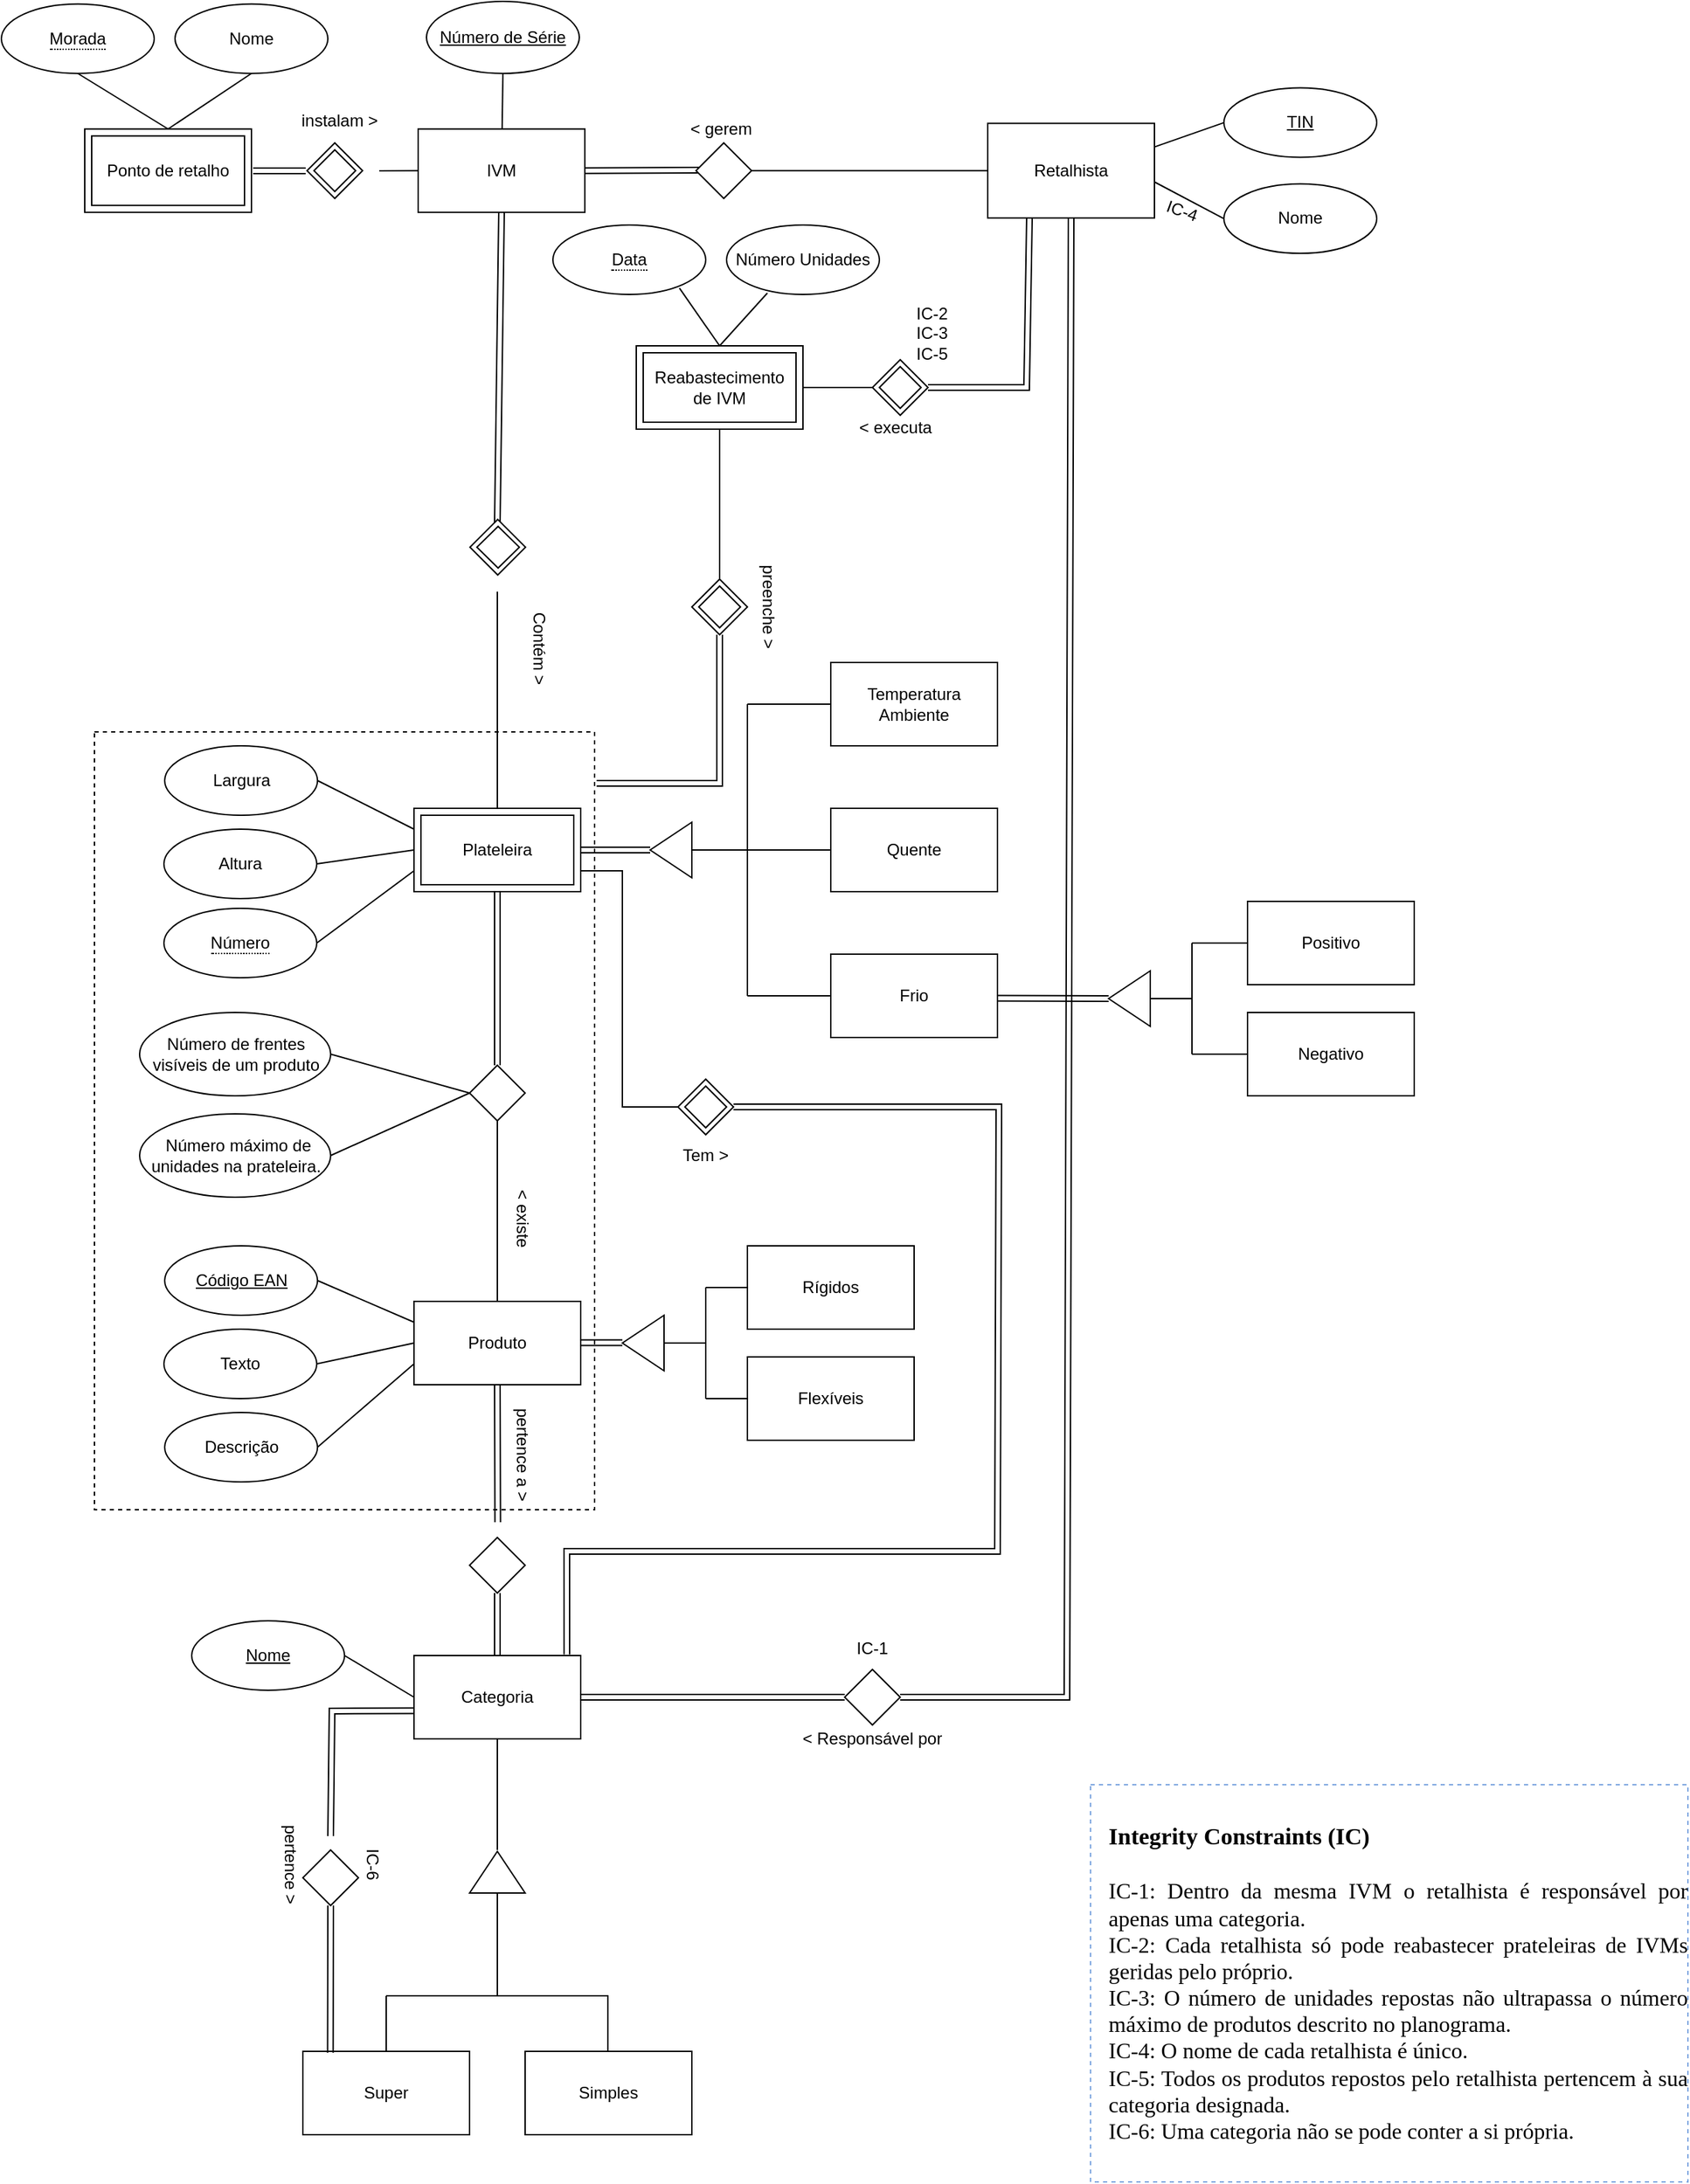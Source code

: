 <mxfile version="18.1.3" type="github">
  <diagram id="fZx0LZgwC3nTlSYl1mW-" name="Page-1">
    <mxGraphModel dx="547" dy="589" grid="0" gridSize="10" guides="1" tooltips="1" connect="1" arrows="1" fold="1" page="1" pageScale="1" pageWidth="827" pageHeight="1169" math="0" shadow="0">
      <root>
        <mxCell id="0" />
        <mxCell id="1" parent="0" />
        <mxCell id="965ezOmiRfgiOUJlIT1A-125" value="" style="rounded=0;whiteSpace=wrap;html=1;fillColor=none;border-style: dotted;dashed=1;" parent="1" vertex="1">
          <mxGeometry x="110" y="1530" width="360" height="560" as="geometry" />
        </mxCell>
        <mxCell id="965ezOmiRfgiOUJlIT1A-2" value="IVM" style="rounded=0;whiteSpace=wrap;html=1;" parent="1" vertex="1">
          <mxGeometry x="343" y="1095.87" width="120" height="60" as="geometry" />
        </mxCell>
        <mxCell id="965ezOmiRfgiOUJlIT1A-3" value="Nome" style="ellipse;whiteSpace=wrap;html=1;" parent="1" vertex="1">
          <mxGeometry x="168" y="1005.87" width="110" height="50" as="geometry" />
        </mxCell>
        <mxCell id="965ezOmiRfgiOUJlIT1A-4" value="&lt;div style=&quot;border-bottom: 1px dotted black&quot;&gt;Morada&lt;/div&gt;" style="ellipse;whiteSpace=wrap;html=1;" parent="1" vertex="1">
          <mxGeometry x="43" y="1005.87" width="110" height="50" as="geometry" />
        </mxCell>
        <mxCell id="965ezOmiRfgiOUJlIT1A-5" value="&lt;u&gt;Número de Série&lt;/u&gt;" style="ellipse;whiteSpace=wrap;html=1;" parent="1" vertex="1">
          <mxGeometry x="349" y="1004" width="110" height="51.87" as="geometry" />
        </mxCell>
        <mxCell id="965ezOmiRfgiOUJlIT1A-6" value="Retalhista" style="rounded=0;whiteSpace=wrap;html=1;" parent="1" vertex="1">
          <mxGeometry x="753" y="1091.8" width="120" height="68.13" as="geometry" />
        </mxCell>
        <mxCell id="965ezOmiRfgiOUJlIT1A-7" value="&lt;u&gt;TIN&lt;/u&gt;" style="ellipse;whiteSpace=wrap;html=1;" parent="1" vertex="1">
          <mxGeometry x="923" y="1066.3" width="110" height="50" as="geometry" />
        </mxCell>
        <mxCell id="965ezOmiRfgiOUJlIT1A-8" value="Nome" style="ellipse;whiteSpace=wrap;html=1;" parent="1" vertex="1">
          <mxGeometry x="923" y="1135.43" width="110" height="50" as="geometry" />
        </mxCell>
        <mxCell id="965ezOmiRfgiOUJlIT1A-9" value="Largura" style="ellipse;whiteSpace=wrap;html=1;" parent="1" vertex="1">
          <mxGeometry x="160.55" y="1540" width="110" height="50" as="geometry" />
        </mxCell>
        <mxCell id="965ezOmiRfgiOUJlIT1A-10" value="Altura" style="ellipse;whiteSpace=wrap;html=1;" parent="1" vertex="1">
          <mxGeometry x="160" y="1600" width="110" height="50" as="geometry" />
        </mxCell>
        <mxCell id="965ezOmiRfgiOUJlIT1A-11" value="&lt;div style=&quot;border-bottom: 1px dotted black&quot;&gt;Número&lt;/div&gt;" style="ellipse;whiteSpace=wrap;html=1;" parent="1" vertex="1">
          <mxGeometry x="160" y="1657" width="110" height="50" as="geometry" />
        </mxCell>
        <mxCell id="965ezOmiRfgiOUJlIT1A-12" value="Temperatura Ambiente" style="rounded=0;whiteSpace=wrap;html=1;" parent="1" vertex="1">
          <mxGeometry x="640" y="1480" width="120" height="60" as="geometry" />
        </mxCell>
        <mxCell id="965ezOmiRfgiOUJlIT1A-13" value="Frio" style="rounded=0;whiteSpace=wrap;html=1;" parent="1" vertex="1">
          <mxGeometry x="640" y="1690" width="120" height="60" as="geometry" />
        </mxCell>
        <mxCell id="965ezOmiRfgiOUJlIT1A-14" value="Quente" style="rounded=0;whiteSpace=wrap;html=1;" parent="1" vertex="1">
          <mxGeometry x="640" y="1585" width="120" height="60" as="geometry" />
        </mxCell>
        <mxCell id="965ezOmiRfgiOUJlIT1A-15" value="Positivo" style="rounded=0;whiteSpace=wrap;html=1;" parent="1" vertex="1">
          <mxGeometry x="940" y="1652" width="120" height="60" as="geometry" />
        </mxCell>
        <mxCell id="965ezOmiRfgiOUJlIT1A-16" value="Negativo" style="rounded=0;whiteSpace=wrap;html=1;" parent="1" vertex="1">
          <mxGeometry x="940" y="1732" width="120" height="60" as="geometry" />
        </mxCell>
        <mxCell id="965ezOmiRfgiOUJlIT1A-17" value="Produto" style="rounded=0;whiteSpace=wrap;html=1;" parent="1" vertex="1">
          <mxGeometry x="340" y="1940" width="120" height="60" as="geometry" />
        </mxCell>
        <mxCell id="965ezOmiRfgiOUJlIT1A-18" value="&lt;u&gt;Código EAN&lt;/u&gt;" style="ellipse;whiteSpace=wrap;html=1;" parent="1" vertex="1">
          <mxGeometry x="160.55" y="1900" width="110" height="50" as="geometry" />
        </mxCell>
        <mxCell id="965ezOmiRfgiOUJlIT1A-19" value="Texto" style="ellipse;whiteSpace=wrap;html=1;" parent="1" vertex="1">
          <mxGeometry x="160" y="1960" width="110" height="50" as="geometry" />
        </mxCell>
        <mxCell id="965ezOmiRfgiOUJlIT1A-20" value="Descrição" style="ellipse;whiteSpace=wrap;html=1;" parent="1" vertex="1">
          <mxGeometry x="160.55" y="2020" width="110" height="50" as="geometry" />
        </mxCell>
        <mxCell id="965ezOmiRfgiOUJlIT1A-21" value="Rígidos" style="rounded=0;whiteSpace=wrap;html=1;" parent="1" vertex="1">
          <mxGeometry x="580" y="1900" width="120" height="60" as="geometry" />
        </mxCell>
        <mxCell id="965ezOmiRfgiOUJlIT1A-22" value="Flexíveis" style="rounded=0;whiteSpace=wrap;html=1;" parent="1" vertex="1">
          <mxGeometry x="580" y="1980" width="120" height="60" as="geometry" />
        </mxCell>
        <mxCell id="965ezOmiRfgiOUJlIT1A-23" value="Categoria" style="rounded=0;whiteSpace=wrap;html=1;" parent="1" vertex="1">
          <mxGeometry x="340" y="2195" width="120" height="60" as="geometry" />
        </mxCell>
        <mxCell id="965ezOmiRfgiOUJlIT1A-24" value="&lt;u&gt;Nome&lt;/u&gt;" style="ellipse;whiteSpace=wrap;html=1;" parent="1" vertex="1">
          <mxGeometry x="180" y="2170" width="110" height="50" as="geometry" />
        </mxCell>
        <mxCell id="965ezOmiRfgiOUJlIT1A-25" value="Super" style="rounded=0;whiteSpace=wrap;html=1;" parent="1" vertex="1">
          <mxGeometry x="260" y="2480" width="120" height="60" as="geometry" />
        </mxCell>
        <mxCell id="965ezOmiRfgiOUJlIT1A-26" value="Simples" style="rounded=0;whiteSpace=wrap;html=1;" parent="1" vertex="1">
          <mxGeometry x="420" y="2480" width="120" height="60" as="geometry" />
        </mxCell>
        <mxCell id="965ezOmiRfgiOUJlIT1A-28" value="&lt;div style=&quot;border-bottom: 1px dotted black&quot;&gt;Data&lt;/div&gt;" style="ellipse;whiteSpace=wrap;html=1;" parent="1" vertex="1">
          <mxGeometry x="440" y="1165" width="110" height="50" as="geometry" />
        </mxCell>
        <mxCell id="965ezOmiRfgiOUJlIT1A-29" value="Número Unidades" style="ellipse;whiteSpace=wrap;html=1;" parent="1" vertex="1">
          <mxGeometry x="565" y="1165" width="110" height="50" as="geometry" />
        </mxCell>
        <mxCell id="965ezOmiRfgiOUJlIT1A-30" value="" style="endArrow=none;html=1;rounded=0;entryX=0.5;entryY=1;entryDx=0;entryDy=0;" parent="1" source="965ezOmiRfgiOUJlIT1A-2" target="965ezOmiRfgiOUJlIT1A-5" edge="1">
          <mxGeometry width="50" height="50" relative="1" as="geometry">
            <mxPoint x="573" y="1185.87" as="sourcePoint" />
            <mxPoint x="623" y="1135.87" as="targetPoint" />
          </mxGeometry>
        </mxCell>
        <mxCell id="965ezOmiRfgiOUJlIT1A-31" value="" style="endArrow=none;html=1;rounded=0;entryX=0.5;entryY=1;entryDx=0;entryDy=0;exitX=0.5;exitY=0;exitDx=0;exitDy=0;" parent="1" target="965ezOmiRfgiOUJlIT1A-4" edge="1">
          <mxGeometry width="50" height="50" relative="1" as="geometry">
            <mxPoint x="163" y="1095.87" as="sourcePoint" />
            <mxPoint x="583" y="1145.87" as="targetPoint" />
          </mxGeometry>
        </mxCell>
        <mxCell id="965ezOmiRfgiOUJlIT1A-32" value="" style="endArrow=none;html=1;rounded=0;entryX=0.5;entryY=1;entryDx=0;entryDy=0;exitX=0.5;exitY=0;exitDx=0;exitDy=0;" parent="1" target="965ezOmiRfgiOUJlIT1A-3" edge="1">
          <mxGeometry width="50" height="50" relative="1" as="geometry">
            <mxPoint x="163" y="1095.87" as="sourcePoint" />
            <mxPoint x="313" y="1065.87" as="targetPoint" />
          </mxGeometry>
        </mxCell>
        <mxCell id="965ezOmiRfgiOUJlIT1A-33" value="" style="endArrow=none;html=1;rounded=0;entryX=0;entryY=0.5;entryDx=0;entryDy=0;exitX=1;exitY=0.25;exitDx=0;exitDy=0;" parent="1" source="965ezOmiRfgiOUJlIT1A-6" target="965ezOmiRfgiOUJlIT1A-7" edge="1">
          <mxGeometry width="50" height="50" relative="1" as="geometry">
            <mxPoint x="873" y="1104" as="sourcePoint" />
            <mxPoint x="593" y="1145.87" as="targetPoint" />
          </mxGeometry>
        </mxCell>
        <mxCell id="965ezOmiRfgiOUJlIT1A-34" value="" style="endArrow=none;html=1;rounded=0;exitX=0;exitY=0.5;exitDx=0;exitDy=0;" parent="1" source="965ezOmiRfgiOUJlIT1A-8" edge="1">
          <mxGeometry width="50" height="50" relative="1" as="geometry">
            <mxPoint x="543" y="1195.87" as="sourcePoint" />
            <mxPoint x="873" y="1134" as="targetPoint" />
          </mxGeometry>
        </mxCell>
        <mxCell id="965ezOmiRfgiOUJlIT1A-35" value="" style="endArrow=none;html=1;rounded=0;entryX=1;entryY=0.5;entryDx=0;entryDy=0;exitX=0;exitY=0.25;exitDx=0;exitDy=0;" parent="1" target="965ezOmiRfgiOUJlIT1A-9" edge="1">
          <mxGeometry width="50" height="50" relative="1" as="geometry">
            <mxPoint x="340.0" y="1600" as="sourcePoint" />
            <mxPoint x="390" y="1550" as="targetPoint" />
          </mxGeometry>
        </mxCell>
        <mxCell id="965ezOmiRfgiOUJlIT1A-36" value="" style="endArrow=none;html=1;rounded=0;entryX=1;entryY=0.5;entryDx=0;entryDy=0;exitX=0;exitY=0.5;exitDx=0;exitDy=0;" parent="1" target="965ezOmiRfgiOUJlIT1A-10" edge="1">
          <mxGeometry width="50" height="50" relative="1" as="geometry">
            <mxPoint x="340.0" y="1615" as="sourcePoint" />
            <mxPoint x="400" y="1650" as="targetPoint" />
          </mxGeometry>
        </mxCell>
        <mxCell id="965ezOmiRfgiOUJlIT1A-37" value="" style="endArrow=none;html=1;rounded=0;entryX=0;entryY=0.75;entryDx=0;entryDy=0;exitX=1;exitY=0.5;exitDx=0;exitDy=0;" parent="1" source="965ezOmiRfgiOUJlIT1A-11" edge="1">
          <mxGeometry width="50" height="50" relative="1" as="geometry">
            <mxPoint x="380" y="1760" as="sourcePoint" />
            <mxPoint x="340.0" y="1630" as="targetPoint" />
          </mxGeometry>
        </mxCell>
        <mxCell id="965ezOmiRfgiOUJlIT1A-38" value="" style="endArrow=none;html=1;rounded=0;entryX=1;entryY=0.5;entryDx=0;entryDy=0;exitX=0;exitY=0.25;exitDx=0;exitDy=0;" parent="1" source="965ezOmiRfgiOUJlIT1A-17" target="965ezOmiRfgiOUJlIT1A-18" edge="1">
          <mxGeometry width="50" height="50" relative="1" as="geometry">
            <mxPoint x="370" y="2110" as="sourcePoint" />
            <mxPoint x="420" y="2060" as="targetPoint" />
          </mxGeometry>
        </mxCell>
        <mxCell id="965ezOmiRfgiOUJlIT1A-39" value="" style="endArrow=none;html=1;rounded=0;entryX=1;entryY=0.5;entryDx=0;entryDy=0;exitX=0;exitY=0.5;exitDx=0;exitDy=0;" parent="1" source="965ezOmiRfgiOUJlIT1A-17" target="965ezOmiRfgiOUJlIT1A-19" edge="1">
          <mxGeometry width="50" height="50" relative="1" as="geometry">
            <mxPoint x="380" y="2130" as="sourcePoint" />
            <mxPoint x="430" y="2080" as="targetPoint" />
            <Array as="points" />
          </mxGeometry>
        </mxCell>
        <mxCell id="965ezOmiRfgiOUJlIT1A-40" value="" style="endArrow=none;html=1;rounded=0;entryX=1;entryY=0.5;entryDx=0;entryDy=0;exitX=0;exitY=0.75;exitDx=0;exitDy=0;" parent="1" source="965ezOmiRfgiOUJlIT1A-17" target="965ezOmiRfgiOUJlIT1A-20" edge="1">
          <mxGeometry width="50" height="50" relative="1" as="geometry">
            <mxPoint x="380" y="2100" as="sourcePoint" />
            <mxPoint x="430" y="2050" as="targetPoint" />
          </mxGeometry>
        </mxCell>
        <mxCell id="965ezOmiRfgiOUJlIT1A-42" value="" style="endArrow=none;html=1;rounded=0;entryX=0.267;entryY=0.98;entryDx=0;entryDy=0;exitX=0.5;exitY=0;exitDx=0;exitDy=0;entryPerimeter=0;" parent="1" source="h8tTKPxDAGTusPctmPEn-5" target="965ezOmiRfgiOUJlIT1A-29" edge="1">
          <mxGeometry width="50" height="50" relative="1" as="geometry">
            <mxPoint x="470.01" y="1404.13" as="sourcePoint" />
            <mxPoint x="590.01" y="1284.13" as="targetPoint" />
          </mxGeometry>
        </mxCell>
        <mxCell id="965ezOmiRfgiOUJlIT1A-43" value="" style="endArrow=none;html=1;rounded=0;exitX=1;exitY=0.5;exitDx=0;exitDy=0;entryX=0;entryY=0.5;entryDx=0;entryDy=0;" parent="1" source="965ezOmiRfgiOUJlIT1A-24" target="965ezOmiRfgiOUJlIT1A-23" edge="1">
          <mxGeometry width="50" height="50" relative="1" as="geometry">
            <mxPoint x="270" y="2330" as="sourcePoint" />
            <mxPoint x="320" y="2280" as="targetPoint" />
          </mxGeometry>
        </mxCell>
        <mxCell id="965ezOmiRfgiOUJlIT1A-44" value="" style="triangle;whiteSpace=wrap;html=1;rotation=-180;" parent="1" vertex="1">
          <mxGeometry x="510" y="1595" width="30" height="40" as="geometry" />
        </mxCell>
        <mxCell id="965ezOmiRfgiOUJlIT1A-45" value="" style="endArrow=none;html=1;rounded=0;exitX=0;exitY=0.5;exitDx=0;exitDy=0;" parent="1" source="965ezOmiRfgiOUJlIT1A-44" edge="1">
          <mxGeometry width="50" height="50" relative="1" as="geometry">
            <mxPoint x="570" y="1560" as="sourcePoint" />
            <mxPoint x="580" y="1615" as="targetPoint" />
          </mxGeometry>
        </mxCell>
        <mxCell id="965ezOmiRfgiOUJlIT1A-46" value="" style="endArrow=none;html=1;rounded=0;" parent="1" edge="1">
          <mxGeometry width="50" height="50" relative="1" as="geometry">
            <mxPoint x="580" y="1720" as="sourcePoint" />
            <mxPoint x="580" y="1510" as="targetPoint" />
          </mxGeometry>
        </mxCell>
        <mxCell id="965ezOmiRfgiOUJlIT1A-47" value="" style="endArrow=none;html=1;rounded=0;entryX=0;entryY=0.5;entryDx=0;entryDy=0;" parent="1" target="965ezOmiRfgiOUJlIT1A-13" edge="1">
          <mxGeometry width="50" height="50" relative="1" as="geometry">
            <mxPoint x="580" y="1720" as="sourcePoint" />
            <mxPoint x="620" y="1710" as="targetPoint" />
          </mxGeometry>
        </mxCell>
        <mxCell id="965ezOmiRfgiOUJlIT1A-48" value="" style="endArrow=none;html=1;rounded=0;entryX=0;entryY=0.5;entryDx=0;entryDy=0;" parent="1" target="965ezOmiRfgiOUJlIT1A-14" edge="1">
          <mxGeometry width="50" height="50" relative="1" as="geometry">
            <mxPoint x="580" y="1615" as="sourcePoint" />
            <mxPoint x="620" y="1710" as="targetPoint" />
          </mxGeometry>
        </mxCell>
        <mxCell id="965ezOmiRfgiOUJlIT1A-49" value="" style="endArrow=none;html=1;rounded=0;entryX=0;entryY=0.5;entryDx=0;entryDy=0;" parent="1" target="965ezOmiRfgiOUJlIT1A-12" edge="1">
          <mxGeometry width="50" height="50" relative="1" as="geometry">
            <mxPoint x="580" y="1510" as="sourcePoint" />
            <mxPoint x="620" y="1610" as="targetPoint" />
          </mxGeometry>
        </mxCell>
        <mxCell id="965ezOmiRfgiOUJlIT1A-50" value="" style="triangle;whiteSpace=wrap;html=1;rotation=-180;" parent="1" vertex="1">
          <mxGeometry x="840" y="1702" width="30" height="40" as="geometry" />
        </mxCell>
        <mxCell id="965ezOmiRfgiOUJlIT1A-51" value="" style="endArrow=none;html=1;rounded=0;exitX=0;exitY=0.5;exitDx=0;exitDy=0;" parent="1" source="965ezOmiRfgiOUJlIT1A-15" edge="1">
          <mxGeometry width="50" height="50" relative="1" as="geometry">
            <mxPoint x="570" y="1652" as="sourcePoint" />
            <mxPoint x="900" y="1682" as="targetPoint" />
          </mxGeometry>
        </mxCell>
        <mxCell id="965ezOmiRfgiOUJlIT1A-52" value="" style="endArrow=none;html=1;rounded=0;entryX=0;entryY=0.5;entryDx=0;entryDy=0;" parent="1" target="965ezOmiRfgiOUJlIT1A-50" edge="1">
          <mxGeometry width="50" height="50" relative="1" as="geometry">
            <mxPoint x="900" y="1722" as="sourcePoint" />
            <mxPoint x="840" y="1602" as="targetPoint" />
          </mxGeometry>
        </mxCell>
        <mxCell id="965ezOmiRfgiOUJlIT1A-53" value="" style="endArrow=none;html=1;rounded=0;" parent="1" edge="1">
          <mxGeometry width="50" height="50" relative="1" as="geometry">
            <mxPoint x="900" y="1762" as="sourcePoint" />
            <mxPoint x="900" y="1682" as="targetPoint" />
          </mxGeometry>
        </mxCell>
        <mxCell id="965ezOmiRfgiOUJlIT1A-54" value="" style="endArrow=none;html=1;rounded=0;entryX=0;entryY=0.5;entryDx=0;entryDy=0;" parent="1" target="965ezOmiRfgiOUJlIT1A-16" edge="1">
          <mxGeometry width="50" height="50" relative="1" as="geometry">
            <mxPoint x="900" y="1762" as="sourcePoint" />
            <mxPoint x="840" y="1602" as="targetPoint" />
          </mxGeometry>
        </mxCell>
        <mxCell id="965ezOmiRfgiOUJlIT1A-55" value="" style="triangle;whiteSpace=wrap;html=1;rotation=-180;" parent="1" vertex="1">
          <mxGeometry x="490" y="1950" width="30" height="40" as="geometry" />
        </mxCell>
        <mxCell id="965ezOmiRfgiOUJlIT1A-56" value="" style="endArrow=none;html=1;rounded=0;exitX=0;exitY=0.5;exitDx=0;exitDy=0;" parent="1" source="965ezOmiRfgiOUJlIT1A-55" edge="1">
          <mxGeometry width="50" height="50" relative="1" as="geometry">
            <mxPoint x="580" y="1960" as="sourcePoint" />
            <mxPoint x="550" y="1970" as="targetPoint" />
          </mxGeometry>
        </mxCell>
        <mxCell id="965ezOmiRfgiOUJlIT1A-57" value="" style="endArrow=none;html=1;rounded=0;" parent="1" edge="1">
          <mxGeometry width="50" height="50" relative="1" as="geometry">
            <mxPoint x="550" y="2010" as="sourcePoint" />
            <mxPoint x="550" y="1930" as="targetPoint" />
          </mxGeometry>
        </mxCell>
        <mxCell id="965ezOmiRfgiOUJlIT1A-58" value="" style="endArrow=none;html=1;rounded=0;entryX=0;entryY=0.5;entryDx=0;entryDy=0;" parent="1" target="965ezOmiRfgiOUJlIT1A-21" edge="1">
          <mxGeometry width="50" height="50" relative="1" as="geometry">
            <mxPoint x="550" y="1930" as="sourcePoint" />
            <mxPoint x="630" y="1910" as="targetPoint" />
          </mxGeometry>
        </mxCell>
        <mxCell id="965ezOmiRfgiOUJlIT1A-59" value="" style="endArrow=none;html=1;rounded=0;entryX=0;entryY=0.5;entryDx=0;entryDy=0;" parent="1" target="965ezOmiRfgiOUJlIT1A-22" edge="1">
          <mxGeometry width="50" height="50" relative="1" as="geometry">
            <mxPoint x="550" y="2010" as="sourcePoint" />
            <mxPoint x="630" y="1910" as="targetPoint" />
          </mxGeometry>
        </mxCell>
        <mxCell id="965ezOmiRfgiOUJlIT1A-60" value="" style="triangle;whiteSpace=wrap;html=1;rotation=-90;" parent="1" vertex="1">
          <mxGeometry x="385.01" y="2331" width="30" height="40" as="geometry" />
        </mxCell>
        <mxCell id="965ezOmiRfgiOUJlIT1A-61" value="" style="endArrow=none;html=1;rounded=0;exitX=0.5;exitY=1;exitDx=0;exitDy=0;" parent="1" source="965ezOmiRfgiOUJlIT1A-23" edge="1">
          <mxGeometry width="50" height="50" relative="1" as="geometry">
            <mxPoint x="400" y="2259" as="sourcePoint" />
            <mxPoint x="400" y="2335" as="targetPoint" />
          </mxGeometry>
        </mxCell>
        <mxCell id="965ezOmiRfgiOUJlIT1A-62" value="" style="endArrow=none;html=1;rounded=0;exitX=0;exitY=0.5;exitDx=0;exitDy=0;startArrow=none;" parent="1" source="965ezOmiRfgiOUJlIT1A-60" edge="1">
          <mxGeometry width="50" height="50" relative="1" as="geometry">
            <mxPoint x="580" y="2214.5" as="sourcePoint" />
            <mxPoint x="400" y="2440" as="targetPoint" />
          </mxGeometry>
        </mxCell>
        <mxCell id="965ezOmiRfgiOUJlIT1A-63" value="" style="endArrow=none;html=1;rounded=0;" parent="1" edge="1">
          <mxGeometry width="50" height="50" relative="1" as="geometry">
            <mxPoint x="320" y="2440" as="sourcePoint" />
            <mxPoint x="480" y="2440" as="targetPoint" />
          </mxGeometry>
        </mxCell>
        <mxCell id="965ezOmiRfgiOUJlIT1A-66" value="" style="endArrow=none;html=1;rounded=0;entryX=1;entryY=0.5;entryDx=0;entryDy=0;exitX=0;exitY=0.5;exitDx=0;exitDy=0;" parent="1" source="965ezOmiRfgiOUJlIT1A-6" target="965ezOmiRfgiOUJlIT1A-68" edge="1">
          <mxGeometry width="50" height="50" relative="1" as="geometry">
            <mxPoint x="633" y="1125.87" as="sourcePoint" />
            <mxPoint x="773" y="1085.87" as="targetPoint" />
          </mxGeometry>
        </mxCell>
        <mxCell id="965ezOmiRfgiOUJlIT1A-67" value="" style="shape=link;html=1;rounded=0;exitX=1;exitY=0.5;exitDx=0;exitDy=0;entryX=0.067;entryY=0.491;entryDx=0;entryDy=0;entryPerimeter=0;" parent="1" source="965ezOmiRfgiOUJlIT1A-2" target="965ezOmiRfgiOUJlIT1A-68" edge="1">
          <mxGeometry relative="1" as="geometry">
            <mxPoint x="473" y="1125.87" as="sourcePoint" />
            <mxPoint x="543" y="1125.87" as="targetPoint" />
          </mxGeometry>
        </mxCell>
        <mxCell id="965ezOmiRfgiOUJlIT1A-68" value="" style="rhombus;whiteSpace=wrap;html=1;" parent="1" vertex="1">
          <mxGeometry x="543" y="1105.87" width="40" height="40" as="geometry" />
        </mxCell>
        <mxCell id="965ezOmiRfgiOUJlIT1A-69" value="" style="rhombus;whiteSpace=wrap;html=1;" parent="1" vertex="1">
          <mxGeometry x="380.28" y="1377" width="40" height="40" as="geometry" />
        </mxCell>
        <mxCell id="965ezOmiRfgiOUJlIT1A-71" value="" style="shape=link;html=1;rounded=0;exitX=0.5;exitY=1;exitDx=0;exitDy=0;" parent="1" source="965ezOmiRfgiOUJlIT1A-2" edge="1">
          <mxGeometry relative="1" as="geometry">
            <mxPoint x="400" y="1390.87" as="sourcePoint" />
            <mxPoint x="400" y="1379" as="targetPoint" />
          </mxGeometry>
        </mxCell>
        <mxCell id="965ezOmiRfgiOUJlIT1A-72" value="" style="shape=image;html=1;verticalAlign=top;verticalLabelPosition=bottom;labelBackgroundColor=#ffffff;imageAspect=0;aspect=fixed;image=https://cdn4.iconfinder.com/data/icons/ionicons/512/icon-arrow-down-b-128.png;rotation=-180;" parent="1" vertex="1">
          <mxGeometry x="384.23" y="1410" width="31.55" height="28" as="geometry" />
        </mxCell>
        <mxCell id="965ezOmiRfgiOUJlIT1A-73" value="" style="shape=image;html=1;verticalAlign=top;verticalLabelPosition=bottom;labelBackgroundColor=#ffffff;imageAspect=0;aspect=fixed;image=https://cdn4.iconfinder.com/data/icons/basic-user-interface-2/512/User_Interface-02-128.png" parent="1" vertex="1">
          <mxGeometry x="510" y="1595" width="40" height="40" as="geometry" />
        </mxCell>
        <mxCell id="965ezOmiRfgiOUJlIT1A-74" value="" style="shape=image;html=1;verticalAlign=top;verticalLabelPosition=bottom;labelBackgroundColor=#ffffff;imageAspect=0;aspect=fixed;image=https://cdn4.iconfinder.com/data/icons/basic-user-interface-2/512/User_Interface-02-128.png" parent="1" vertex="1">
          <mxGeometry x="840" y="1702" width="40" height="40" as="geometry" />
        </mxCell>
        <mxCell id="965ezOmiRfgiOUJlIT1A-75" value="" style="shape=link;html=1;rounded=0;entryX=0;entryY=0.5;entryDx=0;entryDy=0;exitX=1;exitY=0.5;exitDx=0;exitDy=0;" parent="1" target="965ezOmiRfgiOUJlIT1A-73" edge="1">
          <mxGeometry relative="1" as="geometry">
            <mxPoint x="460" y="1615" as="sourcePoint" />
            <mxPoint x="490" y="1650" as="targetPoint" />
          </mxGeometry>
        </mxCell>
        <mxCell id="965ezOmiRfgiOUJlIT1A-76" value="" style="shape=image;html=1;verticalAlign=top;verticalLabelPosition=bottom;labelBackgroundColor=#ffffff;imageAspect=0;aspect=fixed;image=https://cdn4.iconfinder.com/data/icons/basic-user-interface-2/512/User_Interface-02-128.png" parent="1" vertex="1">
          <mxGeometry x="490" y="1950" width="40" height="40" as="geometry" />
        </mxCell>
        <mxCell id="965ezOmiRfgiOUJlIT1A-77" value="" style="shape=link;html=1;rounded=0;exitX=1;exitY=0.5;exitDx=0;exitDy=0;" parent="1" edge="1">
          <mxGeometry relative="1" as="geometry">
            <mxPoint x="460" y="1969.7" as="sourcePoint" />
            <mxPoint x="490" y="1969.7" as="targetPoint" />
            <Array as="points">
              <mxPoint x="480" y="1969.7" />
            </Array>
          </mxGeometry>
        </mxCell>
        <mxCell id="965ezOmiRfgiOUJlIT1A-78" value="" style="rhombus;whiteSpace=wrap;html=1;" parent="1" vertex="1">
          <mxGeometry x="263" y="1105.87" width="40" height="40" as="geometry" />
        </mxCell>
        <mxCell id="965ezOmiRfgiOUJlIT1A-79" value="Ponto de retalho" style="shape=ext;margin=3;double=1;whiteSpace=wrap;html=1;align=center;" parent="1" vertex="1">
          <mxGeometry x="103" y="1095.87" width="120" height="60" as="geometry" />
        </mxCell>
        <mxCell id="965ezOmiRfgiOUJlIT1A-80" value="" style="rhombus;whiteSpace=wrap;html=1;" parent="1" vertex="1">
          <mxGeometry x="268" y="1110.87" width="30" height="30" as="geometry" />
        </mxCell>
        <mxCell id="965ezOmiRfgiOUJlIT1A-81" value="" style="shape=link;html=1;rounded=0;entryX=1.01;entryY=0.603;entryDx=0;entryDy=0;entryPerimeter=0;" parent="1" edge="1">
          <mxGeometry relative="1" as="geometry">
            <mxPoint x="262" y="1126" as="sourcePoint" />
            <mxPoint x="224.2" y="1125.96" as="targetPoint" />
          </mxGeometry>
        </mxCell>
        <mxCell id="965ezOmiRfgiOUJlIT1A-82" value="" style="shape=image;html=1;verticalAlign=top;verticalLabelPosition=bottom;labelBackgroundColor=#ffffff;imageAspect=0;aspect=fixed;image=https://cdn4.iconfinder.com/data/icons/ionicons/512/icon-arrow-down-b-128.png;rotation=90;" parent="1" vertex="1">
          <mxGeometry x="294.72" y="1111.87" width="30.55" height="28" as="geometry" />
        </mxCell>
        <mxCell id="965ezOmiRfgiOUJlIT1A-83" value="" style="endArrow=none;html=1;rounded=0;entryX=0;entryY=0.5;entryDx=0;entryDy=0;" parent="1" target="965ezOmiRfgiOUJlIT1A-2" edge="1">
          <mxGeometry relative="1" as="geometry">
            <mxPoint x="315" y="1126" as="sourcePoint" />
            <mxPoint x="338" y="1125.87" as="targetPoint" />
          </mxGeometry>
        </mxCell>
        <mxCell id="965ezOmiRfgiOUJlIT1A-84" value="&lt; gerem" style="text;strokeColor=none;fillColor=none;spacingLeft=4;spacingRight=4;overflow=hidden;rotatable=0;points=[[0,0.5],[1,0.5]];portConstraint=eastwest;fontSize=12;" parent="1" vertex="1">
          <mxGeometry x="533" y="1081.87" width="60" height="30" as="geometry" />
        </mxCell>
        <mxCell id="965ezOmiRfgiOUJlIT1A-85" value="instalam &gt;" style="text;strokeColor=none;fillColor=none;spacingLeft=4;spacingRight=4;overflow=hidden;rotatable=0;points=[[0,0.5],[1,0.5]];portConstraint=eastwest;fontSize=12;" parent="1" vertex="1">
          <mxGeometry x="253" y="1075.87" width="70" height="30" as="geometry" />
        </mxCell>
        <mxCell id="965ezOmiRfgiOUJlIT1A-86" value="Contém &amp;gt;" style="text;html=1;strokeColor=none;fillColor=none;align=center;verticalAlign=middle;whiteSpace=wrap;rounded=0;rotation=90;" parent="1" vertex="1">
          <mxGeometry x="400" y="1455" width="60" height="30" as="geometry" />
        </mxCell>
        <mxCell id="965ezOmiRfgiOUJlIT1A-87" value="" style="shape=link;html=1;rounded=0;entryX=0;entryY=0.5;entryDx=0;entryDy=0;exitX=1;exitY=0.5;exitDx=0;exitDy=0;" parent="1" target="965ezOmiRfgiOUJlIT1A-74" edge="1">
          <mxGeometry relative="1" as="geometry">
            <mxPoint x="760" y="1721.77" as="sourcePoint" />
            <mxPoint x="810" y="1721.77" as="targetPoint" />
          </mxGeometry>
        </mxCell>
        <mxCell id="965ezOmiRfgiOUJlIT1A-88" value="" style="rhombus;whiteSpace=wrap;html=1;" parent="1" vertex="1">
          <mxGeometry x="260" y="2335" width="40" height="40" as="geometry" />
        </mxCell>
        <mxCell id="965ezOmiRfgiOUJlIT1A-92" value="" style="endArrow=none;html=1;rounded=0;" parent="1" edge="1">
          <mxGeometry width="50" height="50" relative="1" as="geometry">
            <mxPoint x="400" y="1810" as="sourcePoint" />
            <mxPoint x="400" y="1940" as="targetPoint" />
          </mxGeometry>
        </mxCell>
        <mxCell id="965ezOmiRfgiOUJlIT1A-93" value="" style="endArrow=none;html=1;rounded=0;entryX=0;entryY=0.5;entryDx=0;entryDy=0;exitX=1;exitY=0.5;exitDx=0;exitDy=0;" parent="1" source="965ezOmiRfgiOUJlIT1A-94" target="wEU2TF__uhwk8uHvpseI-27" edge="1">
          <mxGeometry width="50" height="50" relative="1" as="geometry">
            <mxPoint x="310" y="1790" as="sourcePoint" />
            <mxPoint x="345" y="1780" as="targetPoint" />
          </mxGeometry>
        </mxCell>
        <mxCell id="965ezOmiRfgiOUJlIT1A-94" value="Número de frentes visíveis de um produto" style="ellipse;whiteSpace=wrap;html=1;" parent="1" vertex="1">
          <mxGeometry x="142.5" y="1732" width="137.5" height="60" as="geometry" />
        </mxCell>
        <mxCell id="965ezOmiRfgiOUJlIT1A-95" value="" style="rhombus;whiteSpace=wrap;html=1;" parent="1" vertex="1">
          <mxGeometry x="385.28" y="1382" width="30.56" height="30" as="geometry" />
        </mxCell>
        <mxCell id="965ezOmiRfgiOUJlIT1A-96" value="Plateleira" style="shape=ext;margin=3;double=1;whiteSpace=wrap;html=1;align=center;" parent="1" vertex="1">
          <mxGeometry x="340" y="1585" width="120" height="60" as="geometry" />
        </mxCell>
        <mxCell id="965ezOmiRfgiOUJlIT1A-97" value="" style="endArrow=none;html=1;rounded=0;entryX=0;entryY=0.5;entryDx=0;entryDy=0;exitX=1;exitY=0.5;exitDx=0;exitDy=0;" parent="1" source="wEU2TF__uhwk8uHvpseI-17" target="wEU2TF__uhwk8uHvpseI-27" edge="1">
          <mxGeometry width="50" height="50" relative="1" as="geometry">
            <mxPoint x="272.595" y="1799.816" as="sourcePoint" />
            <mxPoint x="345" y="1780" as="targetPoint" />
          </mxGeometry>
        </mxCell>
        <mxCell id="965ezOmiRfgiOUJlIT1A-99" value="" style="rhombus;whiteSpace=wrap;html=1;" parent="1" vertex="1">
          <mxGeometry x="380" y="2110" width="40" height="40" as="geometry" />
        </mxCell>
        <mxCell id="965ezOmiRfgiOUJlIT1A-100" value="" style="shape=link;html=1;rounded=0;entryX=0.5;entryY=0;entryDx=0;entryDy=0;" parent="1" edge="1">
          <mxGeometry relative="1" as="geometry">
            <mxPoint x="400" y="2150" as="sourcePoint" />
            <mxPoint x="400" y="2195" as="targetPoint" />
          </mxGeometry>
        </mxCell>
        <mxCell id="965ezOmiRfgiOUJlIT1A-101" value="" style="shape=image;html=1;verticalAlign=top;verticalLabelPosition=bottom;labelBackgroundColor=#ffffff;imageAspect=0;aspect=fixed;image=https://cdn4.iconfinder.com/data/icons/ionicons/512/icon-arrow-down-b-128.png;rotation=0;" parent="1" vertex="1">
          <mxGeometry x="385" y="2090" width="30.55" height="28" as="geometry" />
        </mxCell>
        <mxCell id="965ezOmiRfgiOUJlIT1A-103" value="pertence a&amp;nbsp;&amp;gt;" style="text;html=1;align=center;verticalAlign=middle;resizable=0;points=[];autosize=1;strokeColor=none;fillColor=none;rotation=90;" parent="1" vertex="1">
          <mxGeometry x="378" y="2040" width="80" height="20" as="geometry" />
        </mxCell>
        <mxCell id="965ezOmiRfgiOUJlIT1A-104" value="&amp;lt; existe" style="text;html=1;align=center;verticalAlign=middle;resizable=0;points=[];autosize=1;strokeColor=none;fillColor=none;rotation=90;" parent="1" vertex="1">
          <mxGeometry x="388" y="1870" width="60" height="20" as="geometry" />
        </mxCell>
        <mxCell id="965ezOmiRfgiOUJlIT1A-106" value="pertence &amp;gt;" style="text;html=1;align=center;verticalAlign=middle;resizable=0;points=[];autosize=1;strokeColor=none;fillColor=none;rotation=90;" parent="1" vertex="1">
          <mxGeometry x="216" y="2335" width="70" height="20" as="geometry" />
        </mxCell>
        <mxCell id="965ezOmiRfgiOUJlIT1A-107" value="" style="shape=image;html=1;verticalAlign=top;verticalLabelPosition=bottom;labelBackgroundColor=#ffffff;imageAspect=0;aspect=fixed;image=https://cdn4.iconfinder.com/data/icons/ionicons/512/icon-arrow-down-b-128.png;rotation=0;" parent="1" vertex="1">
          <mxGeometry x="264.72" y="2316" width="30.55" height="28" as="geometry" />
        </mxCell>
        <mxCell id="965ezOmiRfgiOUJlIT1A-108" value="" style="shape=image;html=1;verticalAlign=top;verticalLabelPosition=bottom;labelBackgroundColor=#ffffff;imageAspect=0;aspect=fixed;image=https://cdn4.iconfinder.com/data/icons/basic-user-interface-2/512/User_Interface-02-128.png" parent="1" vertex="1">
          <mxGeometry x="380" y="2335" width="40" height="40" as="geometry" />
        </mxCell>
        <mxCell id="965ezOmiRfgiOUJlIT1A-110" value="" style="shape=link;html=1;rounded=0;exitX=0.917;exitY=-0.012;exitDx=0;exitDy=0;exitPerimeter=0;" parent="1" source="965ezOmiRfgiOUJlIT1A-23" edge="1">
          <mxGeometry relative="1" as="geometry">
            <mxPoint x="480" y="2140" as="sourcePoint" />
            <mxPoint x="570" y="1800" as="targetPoint" />
            <Array as="points">
              <mxPoint x="450" y="2120" />
              <mxPoint x="760" y="2120" />
              <mxPoint x="761" y="1800" />
            </Array>
          </mxGeometry>
        </mxCell>
        <mxCell id="965ezOmiRfgiOUJlIT1A-113" value="" style="rhombus;whiteSpace=wrap;html=1;" parent="1" vertex="1">
          <mxGeometry x="530" y="1780" width="40" height="40" as="geometry" />
        </mxCell>
        <mxCell id="965ezOmiRfgiOUJlIT1A-114" value="" style="rhombus;whiteSpace=wrap;html=1;" parent="1" vertex="1">
          <mxGeometry x="535" y="1785" width="30" height="30" as="geometry" />
        </mxCell>
        <mxCell id="965ezOmiRfgiOUJlIT1A-118" value="Tem &amp;gt;" style="text;html=1;strokeColor=none;fillColor=none;align=center;verticalAlign=middle;whiteSpace=wrap;rounded=0;" parent="1" vertex="1">
          <mxGeometry x="520" y="1820" width="60" height="30" as="geometry" />
        </mxCell>
        <mxCell id="965ezOmiRfgiOUJlIT1A-122" value="" style="endArrow=none;html=1;rounded=0;exitX=0;exitY=0.5;exitDx=0;exitDy=0;entryX=1;entryY=0.75;entryDx=0;entryDy=0;" parent="1" source="965ezOmiRfgiOUJlIT1A-113" target="965ezOmiRfgiOUJlIT1A-96" edge="1">
          <mxGeometry width="50" height="50" relative="1" as="geometry">
            <mxPoint x="540" y="1810" as="sourcePoint" />
            <mxPoint x="460" y="1640" as="targetPoint" />
            <Array as="points">
              <mxPoint x="490" y="1800" />
              <mxPoint x="490" y="1630" />
            </Array>
          </mxGeometry>
        </mxCell>
        <mxCell id="965ezOmiRfgiOUJlIT1A-123" value="&lt;div style=&quot;text-align: justify;&quot;&gt;&lt;font size=&quot;1&quot; face=&quot;Verdana&quot;&gt;&lt;b style=&quot;font-size: 17px;&quot;&gt;Integrity Constraints (IC)&lt;/b&gt;&lt;/font&gt;&lt;/div&gt;&lt;div style=&quot;text-align: justify;&quot;&gt;&lt;font face=&quot;Verdana&quot;&gt;&lt;span style=&quot;font-size: 16px;&quot;&gt;&lt;br&gt;&lt;/span&gt;&lt;/font&gt;&lt;/div&gt;&lt;span style=&quot;font-size: 16px;&quot;&gt;&lt;div style=&quot;text-align: justify;&quot;&gt;&lt;span style=&quot;font-family: Verdana; background-color: initial;&quot;&gt;IC-1: Dentro da mesma IVM o retalhista é responsável por apenas uma categoria.&lt;/span&gt;&lt;/div&gt;&lt;font face=&quot;Verdana&quot;&gt;&lt;div style=&quot;text-align: justify;&quot;&gt;&lt;span style=&quot;background-color: initial;&quot;&gt;IC-2: Cada retalhista só pode reabastecer prateleiras de IVMs geridas pelo próprio.&lt;/span&gt;&lt;/div&gt;&lt;div style=&quot;text-align: justify;&quot;&gt;&lt;span style=&quot;background-color: initial;&quot;&gt;IC-3: O número de unidades repostas não ultrapassa o número máximo de produtos descrito no planograma.&lt;/span&gt;&lt;/div&gt;&lt;div style=&quot;text-align: justify;&quot;&gt;&lt;span style=&quot;background-color: initial;&quot;&gt;IC-4: O nome de cada retalhista é único.&lt;/span&gt;&lt;/div&gt;&lt;div style=&quot;text-align: justify;&quot;&gt;&lt;span style=&quot;background-color: initial;&quot;&gt;IC-5: Todos os produtos repostos pelo retalhista pertencem à sua categoria designada.&lt;/span&gt;&lt;/div&gt;&lt;div style=&quot;text-align: justify;&quot;&gt;&lt;span style=&quot;background-color: initial;&quot;&gt;IC-6: Uma categoria não se pode conter a si própria.&lt;/span&gt;&lt;/div&gt;&lt;/font&gt;&lt;/span&gt;" style="text;html=1;align=left;verticalAlign=middle;rounded=0;labelBorderColor=none;whiteSpace=wrap;spacingLeft=11;strokeColor=#7EA6E0;dashed=1;" parent="1" vertex="1">
          <mxGeometry x="827" y="2288" width="430" height="286" as="geometry" />
        </mxCell>
        <mxCell id="965ezOmiRfgiOUJlIT1A-126" value="" style="shape=link;html=1;rounded=0;exitX=0.5;exitY=1;exitDx=0;exitDy=0;entryX=1;entryY=0.5;entryDx=0;entryDy=0;" parent="1" source="965ezOmiRfgiOUJlIT1A-6" target="965ezOmiRfgiOUJlIT1A-130" edge="1">
          <mxGeometry relative="1" as="geometry">
            <mxPoint x="560" y="1383" as="sourcePoint" />
            <mxPoint x="990" y="2170" as="targetPoint" />
            <Array as="points">
              <mxPoint x="810" y="2225" />
            </Array>
          </mxGeometry>
        </mxCell>
        <mxCell id="965ezOmiRfgiOUJlIT1A-130" value="" style="rhombus;whiteSpace=wrap;html=1;" parent="1" vertex="1">
          <mxGeometry x="650" y="2205" width="40" height="40" as="geometry" />
        </mxCell>
        <mxCell id="965ezOmiRfgiOUJlIT1A-133" value="" style="shape=link;html=1;rounded=0;entryX=0;entryY=0.5;entryDx=0;entryDy=0;exitX=1;exitY=0.5;exitDx=0;exitDy=0;" parent="1" source="965ezOmiRfgiOUJlIT1A-23" target="965ezOmiRfgiOUJlIT1A-130" edge="1">
          <mxGeometry relative="1" as="geometry">
            <mxPoint x="550" y="2119.23" as="sourcePoint" />
            <mxPoint x="630" y="2119.46" as="targetPoint" />
            <Array as="points">
              <mxPoint x="490" y="2225" />
              <mxPoint x="530" y="2225" />
            </Array>
          </mxGeometry>
        </mxCell>
        <mxCell id="965ezOmiRfgiOUJlIT1A-134" value="&amp;lt; Responsável por" style="text;html=1;strokeColor=none;fillColor=none;align=center;verticalAlign=middle;whiteSpace=wrap;rounded=0;rotation=0;" parent="1" vertex="1">
          <mxGeometry x="610" y="2240" width="120" height="30" as="geometry" />
        </mxCell>
        <mxCell id="wEU2TF__uhwk8uHvpseI-3" value="" style="rhombus;whiteSpace=wrap;html=1;" parent="1" vertex="1">
          <mxGeometry x="540" y="1420" width="40" height="40" as="geometry" />
        </mxCell>
        <mxCell id="wEU2TF__uhwk8uHvpseI-10" value="preenche &amp;gt;" style="text;html=1;strokeColor=none;fillColor=none;align=center;verticalAlign=middle;whiteSpace=wrap;rounded=0;dashed=1;rotation=90;" parent="1" vertex="1">
          <mxGeometry x="561" y="1425" width="68" height="30" as="geometry" />
        </mxCell>
        <mxCell id="wEU2TF__uhwk8uHvpseI-17" value="&amp;nbsp;Número máximo de unidades na prateleira." style="ellipse;whiteSpace=wrap;html=1;" parent="1" vertex="1">
          <mxGeometry x="142.5" y="1805" width="137.5" height="60" as="geometry" />
        </mxCell>
        <mxCell id="wEU2TF__uhwk8uHvpseI-18" value="" style="shape=link;html=1;rounded=0;entryX=0.5;entryY=0;entryDx=0;entryDy=0;exitX=0.5;exitY=1;exitDx=0;exitDy=0;" parent="1" source="965ezOmiRfgiOUJlIT1A-96" target="wEU2TF__uhwk8uHvpseI-27" edge="1">
          <mxGeometry relative="1" as="geometry">
            <mxPoint x="398.826" y="1645" as="sourcePoint" />
            <mxPoint x="400" y="1750" as="targetPoint" />
          </mxGeometry>
        </mxCell>
        <mxCell id="wEU2TF__uhwk8uHvpseI-21" value="" style="endArrow=none;html=1;rounded=0;exitX=0.5;exitY=0;exitDx=0;exitDy=0;" parent="1" source="965ezOmiRfgiOUJlIT1A-96" edge="1">
          <mxGeometry width="50" height="50" relative="1" as="geometry">
            <mxPoint x="400" y="1576" as="sourcePoint" />
            <mxPoint x="400.005" y="1429.0" as="targetPoint" />
          </mxGeometry>
        </mxCell>
        <mxCell id="wEU2TF__uhwk8uHvpseI-25" value="" style="shape=link;html=1;rounded=0;exitX=0.165;exitY=0.016;exitDx=0;exitDy=0;exitPerimeter=0;" parent="1" source="965ezOmiRfgiOUJlIT1A-25" edge="1">
          <mxGeometry relative="1" as="geometry">
            <mxPoint x="280" y="2465" as="sourcePoint" />
            <mxPoint x="280" y="2375" as="targetPoint" />
            <Array as="points" />
          </mxGeometry>
        </mxCell>
        <mxCell id="wEU2TF__uhwk8uHvpseI-27" value="" style="rhombus;whiteSpace=wrap;html=1;" parent="1" vertex="1">
          <mxGeometry x="380" y="1770" width="40" height="40" as="geometry" />
        </mxCell>
        <mxCell id="wEU2TF__uhwk8uHvpseI-33" value="&lt;span style=&quot;text-align: left;&quot;&gt;IC-2&lt;/span&gt;&lt;br&gt;IC-3&lt;br&gt;IC-5" style="text;html=1;strokeColor=none;fillColor=none;align=center;verticalAlign=middle;whiteSpace=wrap;rounded=0;dashed=1;" parent="1" vertex="1">
          <mxGeometry x="683" y="1218" width="60" height="50" as="geometry" />
        </mxCell>
        <mxCell id="wEU2TF__uhwk8uHvpseI-35" value="IC-1" style="text;html=1;strokeColor=none;fillColor=none;align=center;verticalAlign=middle;whiteSpace=wrap;rounded=0;dashed=1;" parent="1" vertex="1">
          <mxGeometry x="640" y="2175" width="60" height="30" as="geometry" />
        </mxCell>
        <mxCell id="wEU2TF__uhwk8uHvpseI-37" value="" style="endArrow=none;html=1;rounded=0;entryX=0.5;entryY=0;entryDx=0;entryDy=0;" parent="1" target="965ezOmiRfgiOUJlIT1A-25" edge="1">
          <mxGeometry width="50" height="50" relative="1" as="geometry">
            <mxPoint x="320" y="2440" as="sourcePoint" />
            <mxPoint x="320" y="2480" as="targetPoint" />
          </mxGeometry>
        </mxCell>
        <mxCell id="wEU2TF__uhwk8uHvpseI-38" value="" style="endArrow=none;html=1;rounded=0;entryX=0.5;entryY=0;entryDx=0;entryDy=0;" parent="1" edge="1">
          <mxGeometry width="50" height="50" relative="1" as="geometry">
            <mxPoint x="479.56" y="2440" as="sourcePoint" />
            <mxPoint x="479.56" y="2480" as="targetPoint" />
          </mxGeometry>
        </mxCell>
        <mxCell id="wEU2TF__uhwk8uHvpseI-39" value="" style="shape=link;html=1;rounded=0;entryX=-0.001;entryY=0.662;entryDx=0;entryDy=0;entryPerimeter=0;" parent="1" target="965ezOmiRfgiOUJlIT1A-23" edge="1">
          <mxGeometry relative="1" as="geometry">
            <mxPoint x="279.996" y="2325" as="sourcePoint" />
            <mxPoint x="340" y="2249" as="targetPoint" />
            <Array as="points">
              <mxPoint x="281" y="2235" />
            </Array>
          </mxGeometry>
        </mxCell>
        <mxCell id="wEU2TF__uhwk8uHvpseI-40" value="&lt;span style=&quot;text-align: left;&quot;&gt;IC-4&lt;/span&gt;" style="text;html=1;strokeColor=none;fillColor=none;align=center;verticalAlign=middle;whiteSpace=wrap;rounded=0;dashed=1;rotation=20;" parent="1" vertex="1">
          <mxGeometry x="863" y="1139.87" width="60" height="30" as="geometry" />
        </mxCell>
        <mxCell id="h8tTKPxDAGTusPctmPEn-1" value="" style="endArrow=none;html=1;rounded=0;entryX=0.828;entryY=0.909;entryDx=0;entryDy=0;exitX=0.5;exitY=0;exitDx=0;exitDy=0;entryPerimeter=0;" parent="1" source="h8tTKPxDAGTusPctmPEn-5" target="965ezOmiRfgiOUJlIT1A-28" edge="1">
          <mxGeometry width="50" height="50" relative="1" as="geometry">
            <mxPoint x="510.01" y="1454.13" as="sourcePoint" />
            <mxPoint x="595.01" y="1414.13" as="targetPoint" />
          </mxGeometry>
        </mxCell>
        <mxCell id="h8tTKPxDAGTusPctmPEn-3" value="IC-6" style="text;html=1;align=center;verticalAlign=middle;resizable=0;points=[];autosize=1;strokeColor=none;fillColor=none;rotation=90;" parent="1" vertex="1">
          <mxGeometry x="290" y="2335" width="40" height="20" as="geometry" />
        </mxCell>
        <mxCell id="h8tTKPxDAGTusPctmPEn-5" value="Reabastecimento&lt;br&gt;de IVM" style="shape=ext;margin=3;double=1;whiteSpace=wrap;html=1;align=center;" parent="1" vertex="1">
          <mxGeometry x="500" y="1252" width="120" height="60" as="geometry" />
        </mxCell>
        <mxCell id="h8tTKPxDAGTusPctmPEn-6" value="" style="rhombus;whiteSpace=wrap;html=1;" parent="1" vertex="1">
          <mxGeometry x="670.01" y="1262" width="40" height="40" as="geometry" />
        </mxCell>
        <mxCell id="h8tTKPxDAGTusPctmPEn-8" value="&amp;nbsp;&amp;lt; executa" style="text;html=1;strokeColor=none;fillColor=none;align=center;verticalAlign=middle;whiteSpace=wrap;rounded=0;dashed=1;" parent="1" vertex="1">
          <mxGeometry x="655" y="1296" width="60" height="30" as="geometry" />
        </mxCell>
        <mxCell id="h8tTKPxDAGTusPctmPEn-9" value="" style="shape=link;html=1;rounded=0;exitX=0.25;exitY=1;exitDx=0;exitDy=0;entryX=1;entryY=0.5;entryDx=0;entryDy=0;" parent="1" source="965ezOmiRfgiOUJlIT1A-6" edge="1" target="h8tTKPxDAGTusPctmPEn-6">
          <mxGeometry relative="1" as="geometry">
            <mxPoint x="781" y="1155.87" as="sourcePoint" />
            <mxPoint x="721" y="1282" as="targetPoint" />
            <Array as="points">
              <mxPoint x="781" y="1282" />
            </Array>
          </mxGeometry>
        </mxCell>
        <mxCell id="h8tTKPxDAGTusPctmPEn-11" value="" style="endArrow=none;html=1;rounded=0;entryX=1;entryY=0.5;entryDx=0;entryDy=0;exitX=0;exitY=0.5;exitDx=0;exitDy=0;" parent="1" source="h8tTKPxDAGTusPctmPEn-6" target="h8tTKPxDAGTusPctmPEn-5" edge="1">
          <mxGeometry width="50" height="50" relative="1" as="geometry">
            <mxPoint x="670.01" y="1340.005" as="sourcePoint" />
            <mxPoint x="500.01" y="1340.01" as="targetPoint" />
          </mxGeometry>
        </mxCell>
        <mxCell id="h8tTKPxDAGTusPctmPEn-12" value="" style="endArrow=none;html=1;rounded=0;entryX=0.5;entryY=1;entryDx=0;entryDy=0;" parent="1" source="wEU2TF__uhwk8uHvpseI-3" target="h8tTKPxDAGTusPctmPEn-5" edge="1">
          <mxGeometry width="50" height="50" relative="1" as="geometry">
            <mxPoint x="680.01" y="1292" as="sourcePoint" />
            <mxPoint x="630.0" y="1292" as="targetPoint" />
          </mxGeometry>
        </mxCell>
        <mxCell id="h8tTKPxDAGTusPctmPEn-13" value="" style="rhombus;whiteSpace=wrap;html=1;" parent="1" vertex="1">
          <mxGeometry x="545" y="1425" width="30" height="30" as="geometry" />
        </mxCell>
        <mxCell id="h8tTKPxDAGTusPctmPEn-14" value="" style="shape=link;html=1;rounded=0;entryX=1.004;entryY=0.066;entryDx=0;entryDy=0;entryPerimeter=0;exitX=0.5;exitY=1;exitDx=0;exitDy=0;" parent="1" source="wEU2TF__uhwk8uHvpseI-3" target="965ezOmiRfgiOUJlIT1A-125" edge="1">
          <mxGeometry relative="1" as="geometry">
            <mxPoint x="560" y="1468" as="sourcePoint" />
            <mxPoint x="410.004" y="1450" as="targetPoint" />
            <Array as="points">
              <mxPoint x="560" y="1567" />
            </Array>
          </mxGeometry>
        </mxCell>
        <mxCell id="jnwfmW7O-_GhMtFq4STr-1" value="" style="rhombus;whiteSpace=wrap;html=1;" vertex="1" parent="1">
          <mxGeometry x="675" y="1267" width="30" height="30" as="geometry" />
        </mxCell>
        <mxCell id="jnwfmW7O-_GhMtFq4STr-3" value="" style="shape=link;html=1;rounded=0;entryX=0.5;entryY=0;entryDx=0;entryDy=0;exitX=0.5;exitY=1;exitDx=0;exitDy=0;" edge="1" parent="1" source="965ezOmiRfgiOUJlIT1A-17">
          <mxGeometry relative="1" as="geometry">
            <mxPoint x="400.069" y="2009" as="sourcePoint" />
            <mxPoint x="400.275" y="2099" as="targetPoint" />
          </mxGeometry>
        </mxCell>
      </root>
    </mxGraphModel>
  </diagram>
</mxfile>

